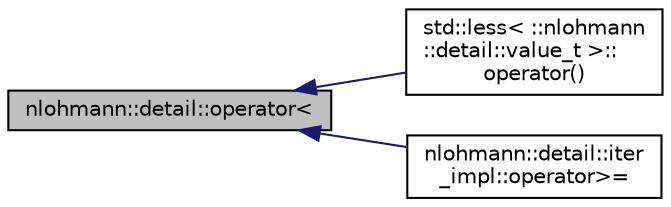 digraph "nlohmann::detail::operator&lt;"
{
 // INTERACTIVE_SVG=YES
  edge [fontname="Helvetica",fontsize="10",labelfontname="Helvetica",labelfontsize="10"];
  node [fontname="Helvetica",fontsize="10",shape=record];
  rankdir="LR";
  Node79 [label="nlohmann::detail::operator\<",height=0.2,width=0.4,color="black", fillcolor="grey75", style="filled", fontcolor="black"];
  Node79 -> Node80 [dir="back",color="midnightblue",fontsize="10",style="solid",fontname="Helvetica"];
  Node80 [label="std::less\< ::nlohmann\l::detail::value_t \>::\loperator()",height=0.2,width=0.4,color="black", fillcolor="white", style="filled",URL="$structstd_1_1less_3_01_1_1nlohmann_1_1detail_1_1value__t_01_4.html#a76d2a6c170cfd74f3b1882be1b5a6671",tooltip="compare two value_t enum values "];
  Node79 -> Node81 [dir="back",color="midnightblue",fontsize="10",style="solid",fontname="Helvetica"];
  Node81 [label="nlohmann::detail::iter\l_impl::operator\>=",height=0.2,width=0.4,color="black", fillcolor="white", style="filled",URL="$classnlohmann_1_1detail_1_1iter__impl.html#a634f85da575cb60b012a687efa26e11a",tooltip="comparison: greater than or equal "];
}
